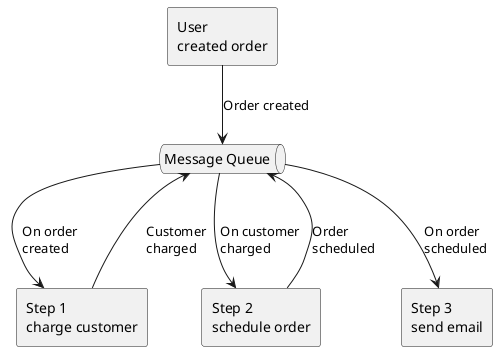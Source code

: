 @startuml

rectangle "User\ncreated order" as userAction

queue "Message Queue" as exchanger

rectangle "Step 1\ncharge customer" as step1
rectangle "Step 2\nschedule order" as step2
rectangle "Step 3\nsend email"  as step3

exchanger <-up- userAction : Order created

exchanger -down-> step1 : \lOn order\ncreated
exchanger <-down- step1 : \lCustomer\ncharged

exchanger -down-> step2 : \lOn customer\ncharged
exchanger <-down- step2 : \lOrder\nscheduled

exchanger -down-> step3 : \lOn order\nscheduled

@enduml
